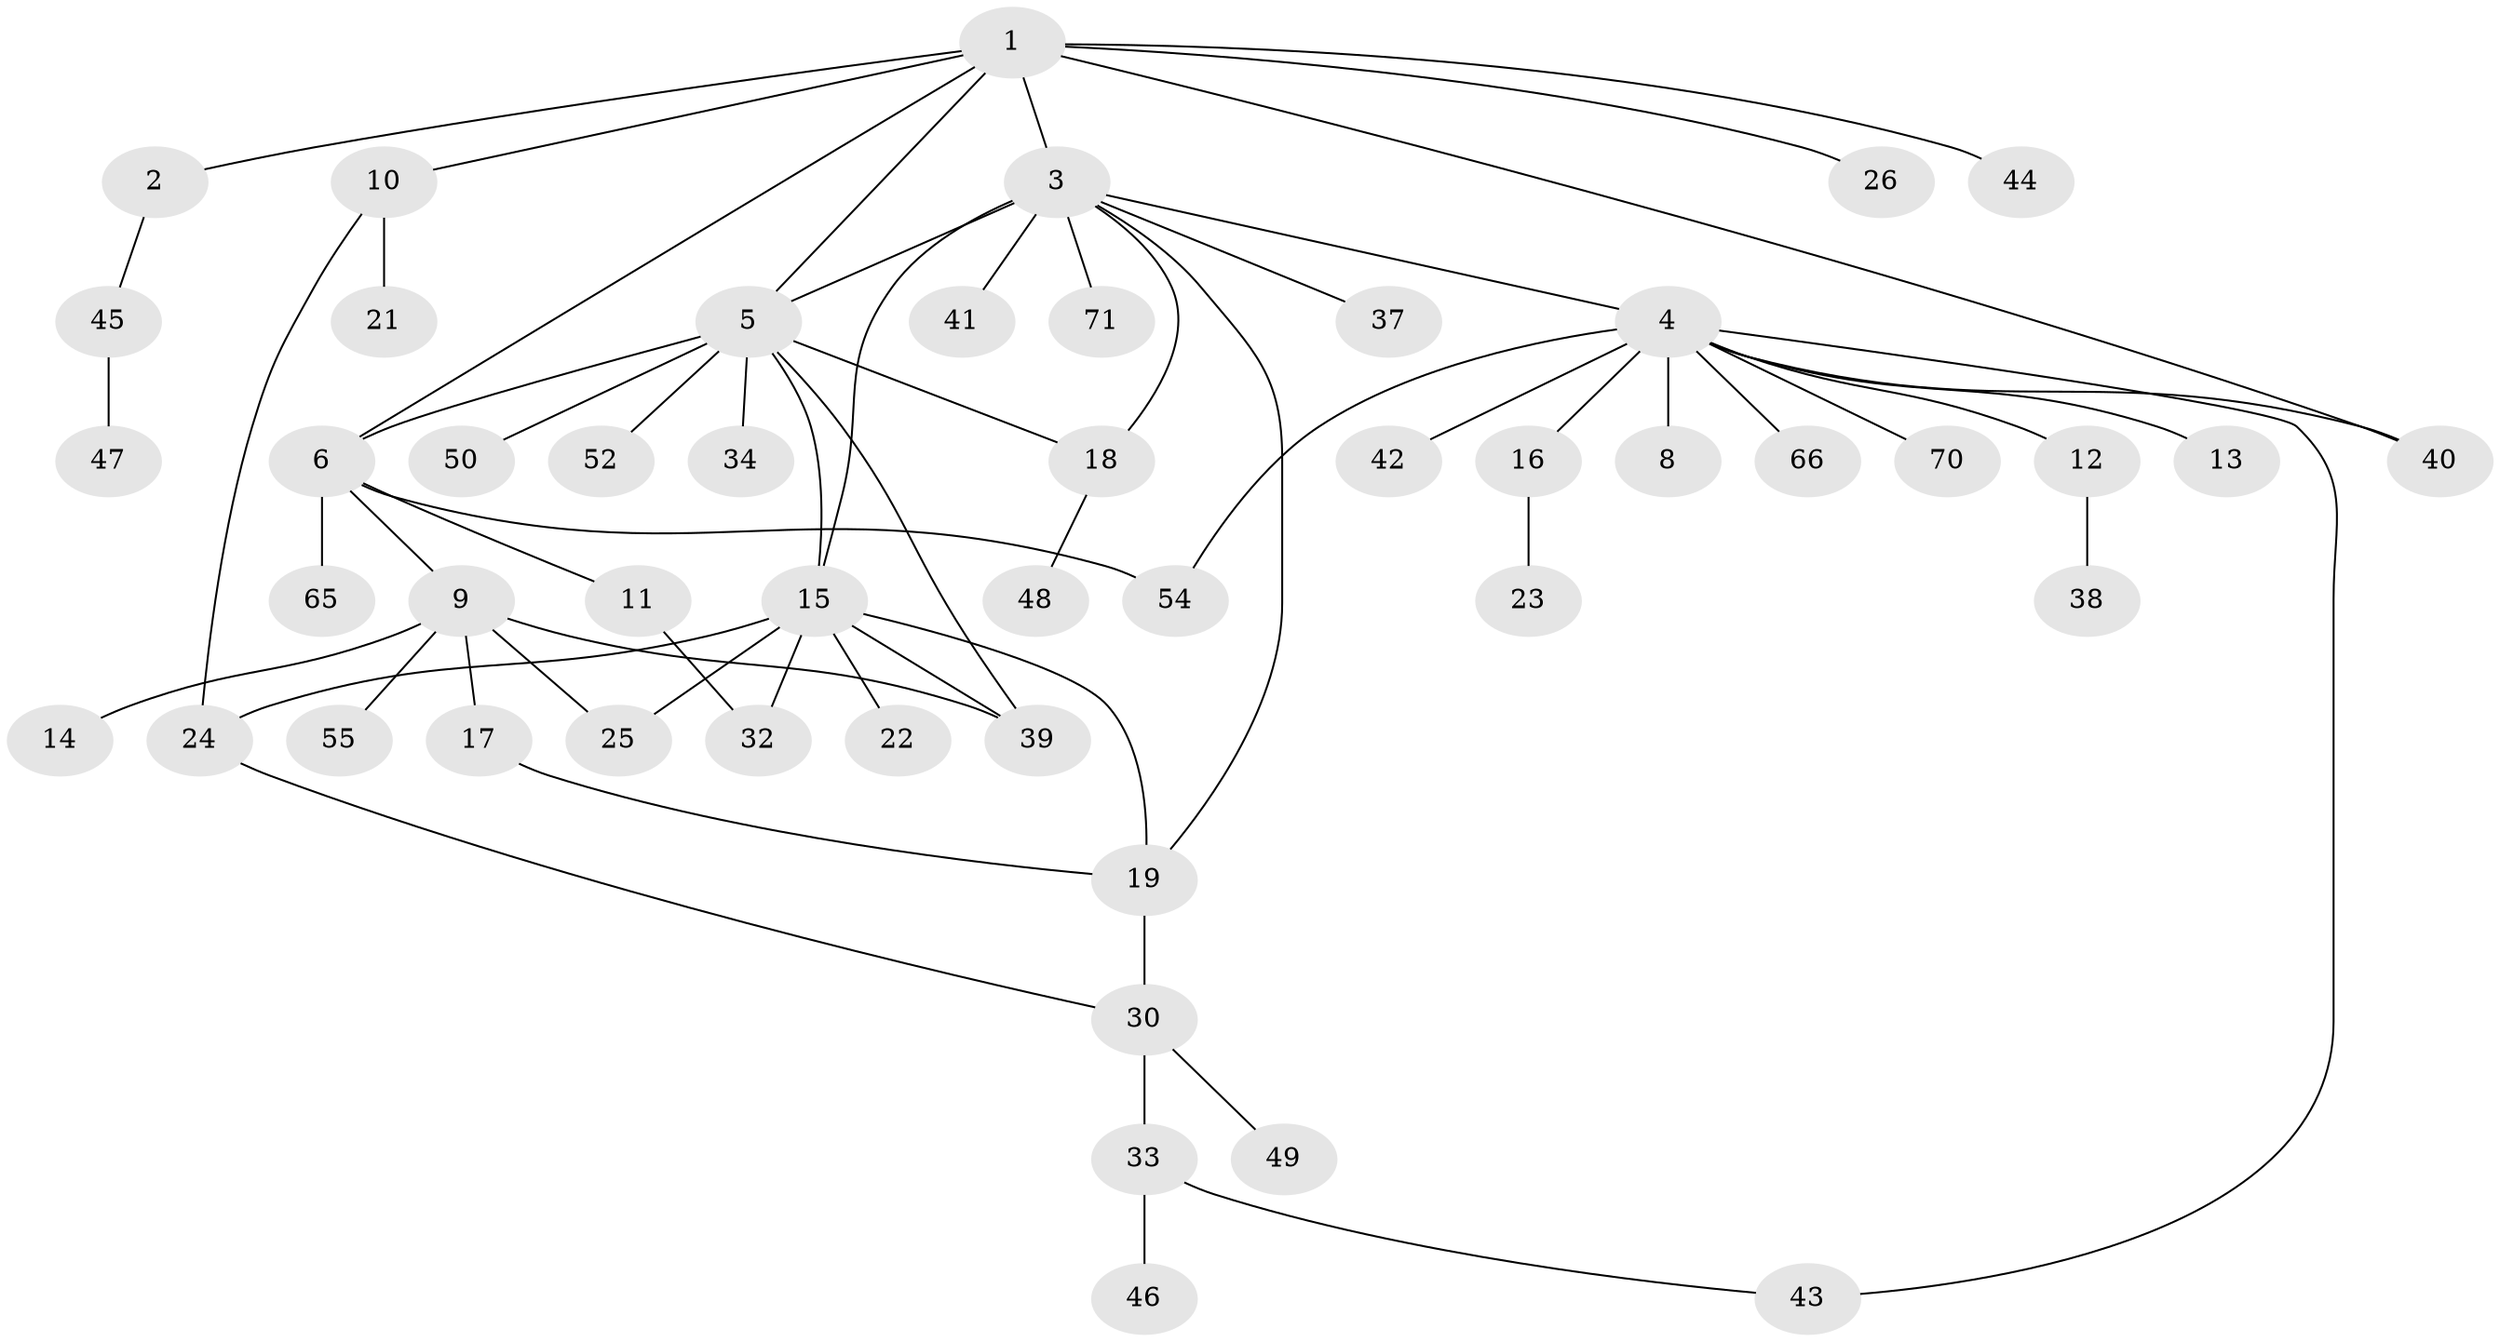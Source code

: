 // original degree distribution, {8: 0.014084507042253521, 2: 0.19718309859154928, 11: 0.028169014084507043, 5: 0.028169014084507043, 7: 0.014084507042253521, 4: 0.04225352112676056, 1: 0.5070422535211268, 6: 0.028169014084507043, 3: 0.11267605633802817, 9: 0.014084507042253521, 12: 0.014084507042253521}
// Generated by graph-tools (version 1.1) at 2025/18/03/04/25 18:18:25]
// undirected, 49 vertices, 63 edges
graph export_dot {
graph [start="1"]
  node [color=gray90,style=filled];
  1;
  2;
  3 [super="+29"];
  4;
  5 [super="+20"];
  6 [super="+7+28"];
  8;
  9 [super="+27"];
  10;
  11;
  12;
  13;
  14;
  15 [super="+53"];
  16;
  17 [super="+69"];
  18;
  19 [super="+35"];
  21;
  22;
  23;
  24 [super="+57"];
  25 [super="+60"];
  26;
  30 [super="+51"];
  32;
  33;
  34;
  37;
  38;
  39 [super="+63"];
  40 [super="+59"];
  41;
  42;
  43 [super="+61"];
  44;
  45;
  46;
  47;
  48;
  49;
  50;
  52;
  54;
  55 [super="+67"];
  65;
  66;
  70;
  71;
  1 -- 2;
  1 -- 3;
  1 -- 6;
  1 -- 10;
  1 -- 26;
  1 -- 44;
  1 -- 40;
  1 -- 5;
  2 -- 45;
  3 -- 4;
  3 -- 5 [weight=2];
  3 -- 15;
  3 -- 18;
  3 -- 19;
  3 -- 37;
  3 -- 41;
  3 -- 71;
  4 -- 8;
  4 -- 12;
  4 -- 13;
  4 -- 16;
  4 -- 40;
  4 -- 42;
  4 -- 43;
  4 -- 54;
  4 -- 66;
  4 -- 70;
  5 -- 6 [weight=2];
  5 -- 50;
  5 -- 39;
  5 -- 18;
  5 -- 34;
  5 -- 52;
  5 -- 15;
  6 -- 11;
  6 -- 54;
  6 -- 65;
  6 -- 9 [weight=2];
  9 -- 14;
  9 -- 17;
  9 -- 39;
  9 -- 55;
  9 -- 25;
  10 -- 21;
  10 -- 24;
  11 -- 32;
  12 -- 38;
  15 -- 19;
  15 -- 22;
  15 -- 24;
  15 -- 25;
  15 -- 32;
  15 -- 39;
  16 -- 23;
  17 -- 19;
  18 -- 48;
  19 -- 30 [weight=2];
  24 -- 30;
  30 -- 33;
  30 -- 49;
  33 -- 43;
  33 -- 46;
  45 -- 47;
}
